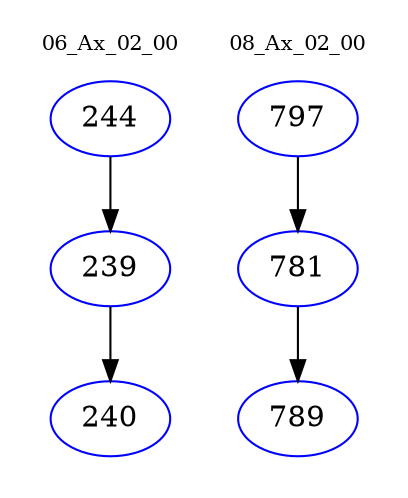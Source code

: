 digraph{
subgraph cluster_0 {
color = white
label = "06_Ax_02_00";
fontsize=10;
T0_244 [label="244", color="blue"]
T0_244 -> T0_239 [color="black"]
T0_239 [label="239", color="blue"]
T0_239 -> T0_240 [color="black"]
T0_240 [label="240", color="blue"]
}
subgraph cluster_1 {
color = white
label = "08_Ax_02_00";
fontsize=10;
T1_797 [label="797", color="blue"]
T1_797 -> T1_781 [color="black"]
T1_781 [label="781", color="blue"]
T1_781 -> T1_789 [color="black"]
T1_789 [label="789", color="blue"]
}
}
